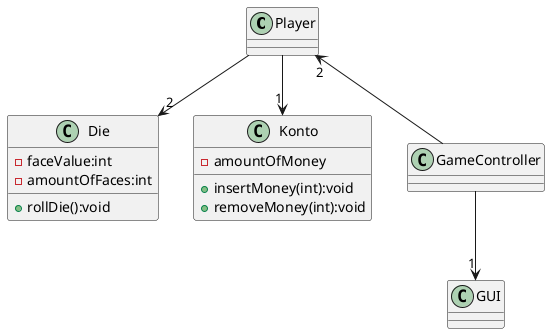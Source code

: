 @startuml
'https://plantuml.com/class-diagram

class Player{

}
class Die{
    -faceValue:int
    -amountOfFaces:int
    +rollDie():void
}
class Konto{
    -amountOfMoney
    +insertMoney(int):void
    +removeMoney(int):void
}
class GameController{

}
class GUI

Player -->"2" Die
Player -->"1" Konto
Player "2"<-- GameController
GameController -->"1" GUI

@enduml